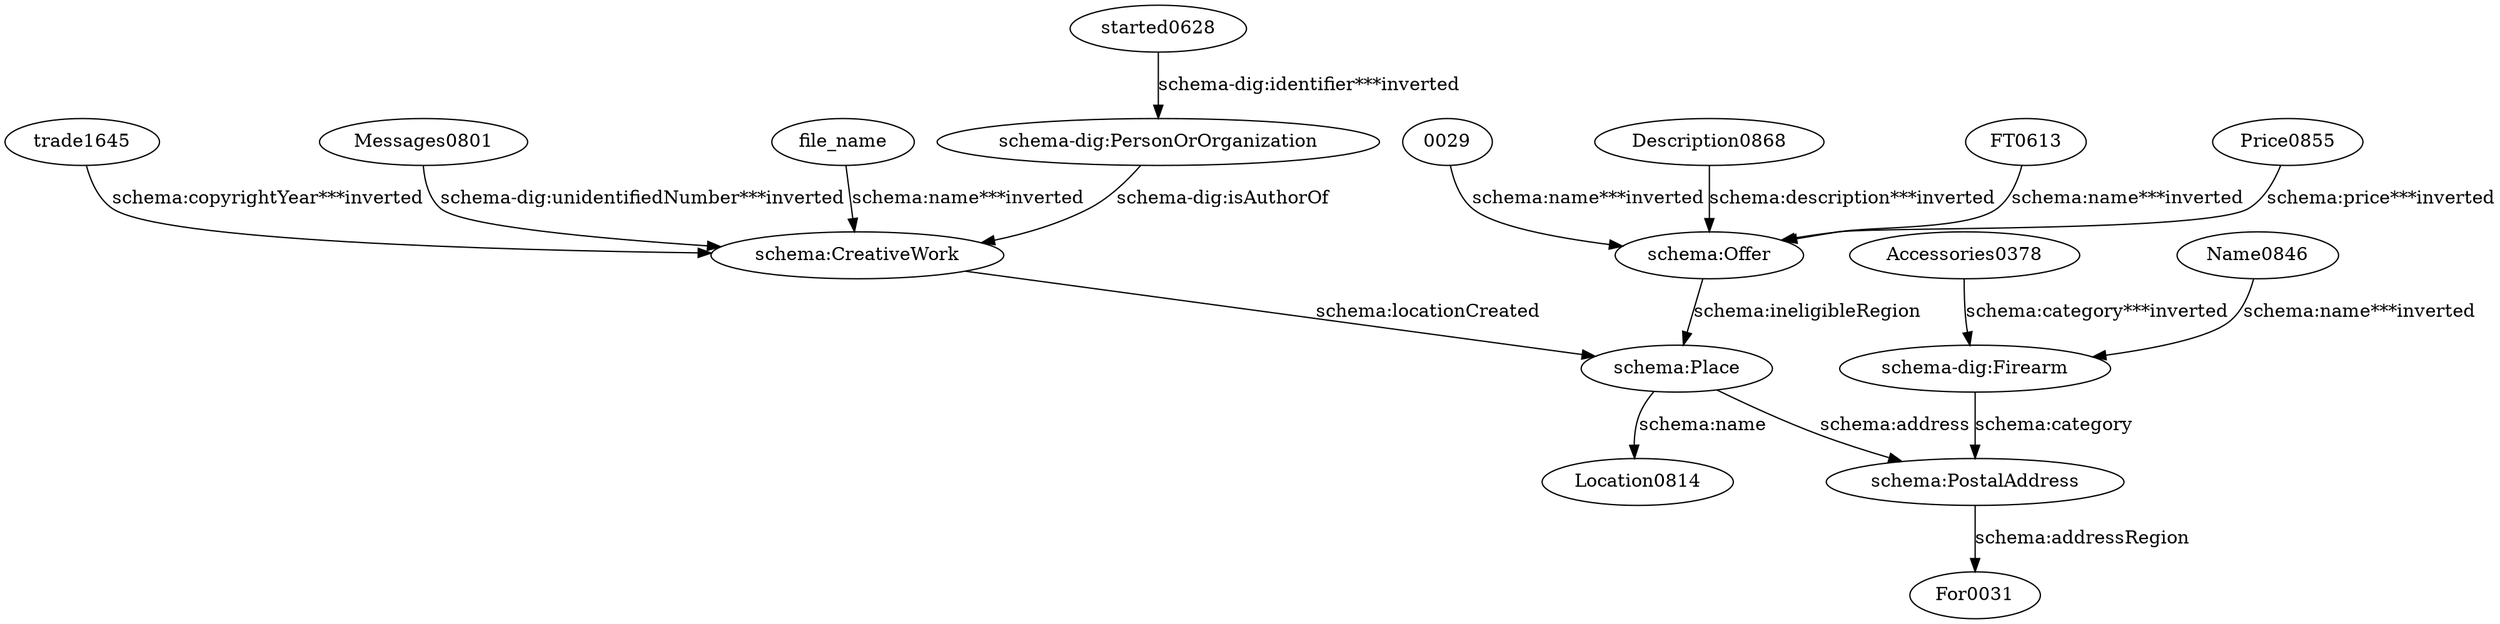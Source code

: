 digraph {
  "0029" [type=attribute_name,label="0029"]
  "schema:Offer1" [type=class_uri,label="schema:Offer"]
  Accessories0378 [type=attribute_name,label=Accessories0378]
  "schema-dig:Firearm1" [type=class_uri,label="schema-dig:Firearm"]
  Description0868 [type=attribute_name,label=Description0868]
  FT0613 [type=attribute_name,label=FT0613]
  Messages0801 [type=attribute_name,label=Messages0801]
  "schema:CreativeWork1" [type=class_uri,label="schema:CreativeWork"]
  Name0846 [type=attribute_name,label=Name0846]
  Price0855 [type=attribute_name,label=Price0855]
  file_name [type=attribute_name,label=file_name]
  "schema:PostalAddress1" [type=class_uri,label="schema:PostalAddress"]
  "schema-dig:PersonOrOrganization1" [type=class_uri,label="schema-dig:PersonOrOrganization"]
  "schema:Place1" [type=class_uri,label="schema:Place"]
  Location0814 [type=attribute_name,label=Location0814]
  For0031 [type=attribute_name,label=For0031]
  started0628 [type=attribute_name,label=started0628]
  trade1645 [type=attribute_name,label=trade1645]
  "0029" -> "schema:Offer1" [type=st_property_uri,label="schema:name***inverted",weight=1]
  Accessories0378 -> "schema-dig:Firearm1" [type=st_property_uri,label="schema:category***inverted",weight=1]
  Description0868 -> "schema:Offer1" [type=st_property_uri,label="schema:description***inverted",weight=1]
  FT0613 -> "schema:Offer1" [type=st_property_uri,label="schema:name***inverted",weight=1]
  Messages0801 -> "schema:CreativeWork1" [type=st_property_uri,label="schema-dig:unidentifiedNumber***inverted",weight=1]
  Name0846 -> "schema-dig:Firearm1" [type=st_property_uri,label="schema:name***inverted",weight=1]
  Price0855 -> "schema:Offer1" [type=st_property_uri,label="schema:price***inverted",weight=1]
  file_name -> "schema:CreativeWork1" [type=st_property_uri,label="schema:name***inverted",weight=1]
  "schema-dig:Firearm1" -> "schema:PostalAddress1" [label="schema:category",type=inherited,weight=4]
  "schema-dig:PersonOrOrganization1" -> "schema:CreativeWork1" [label="schema-dig:isAuthorOf",type=direct_property_uri,weight=1]
  "schema:CreativeWork1" -> "schema:Place1" [label="schema:locationCreated",type=direct_property_uri,weight=1]
  "schema:Offer1" -> "schema:Place1" [label="schema:ineligibleRegion",type=direct_property_uri,weight=1]
  "schema:Place1" -> Location0814 [label="schema:name",type=st_property_uri]
  "schema:Place1" -> "schema:PostalAddress1" [label="schema:address",type=direct_property_uri,weight=1]
  "schema:PostalAddress1" -> For0031 [label="schema:addressRegion",type=st_property_uri]
  started0628 -> "schema-dig:PersonOrOrganization1" [type=st_property_uri,label="schema-dig:identifier***inverted",weight=1]
  trade1645 -> "schema:CreativeWork1" [type=st_property_uri,label="schema:copyrightYear***inverted",weight=1]
}
